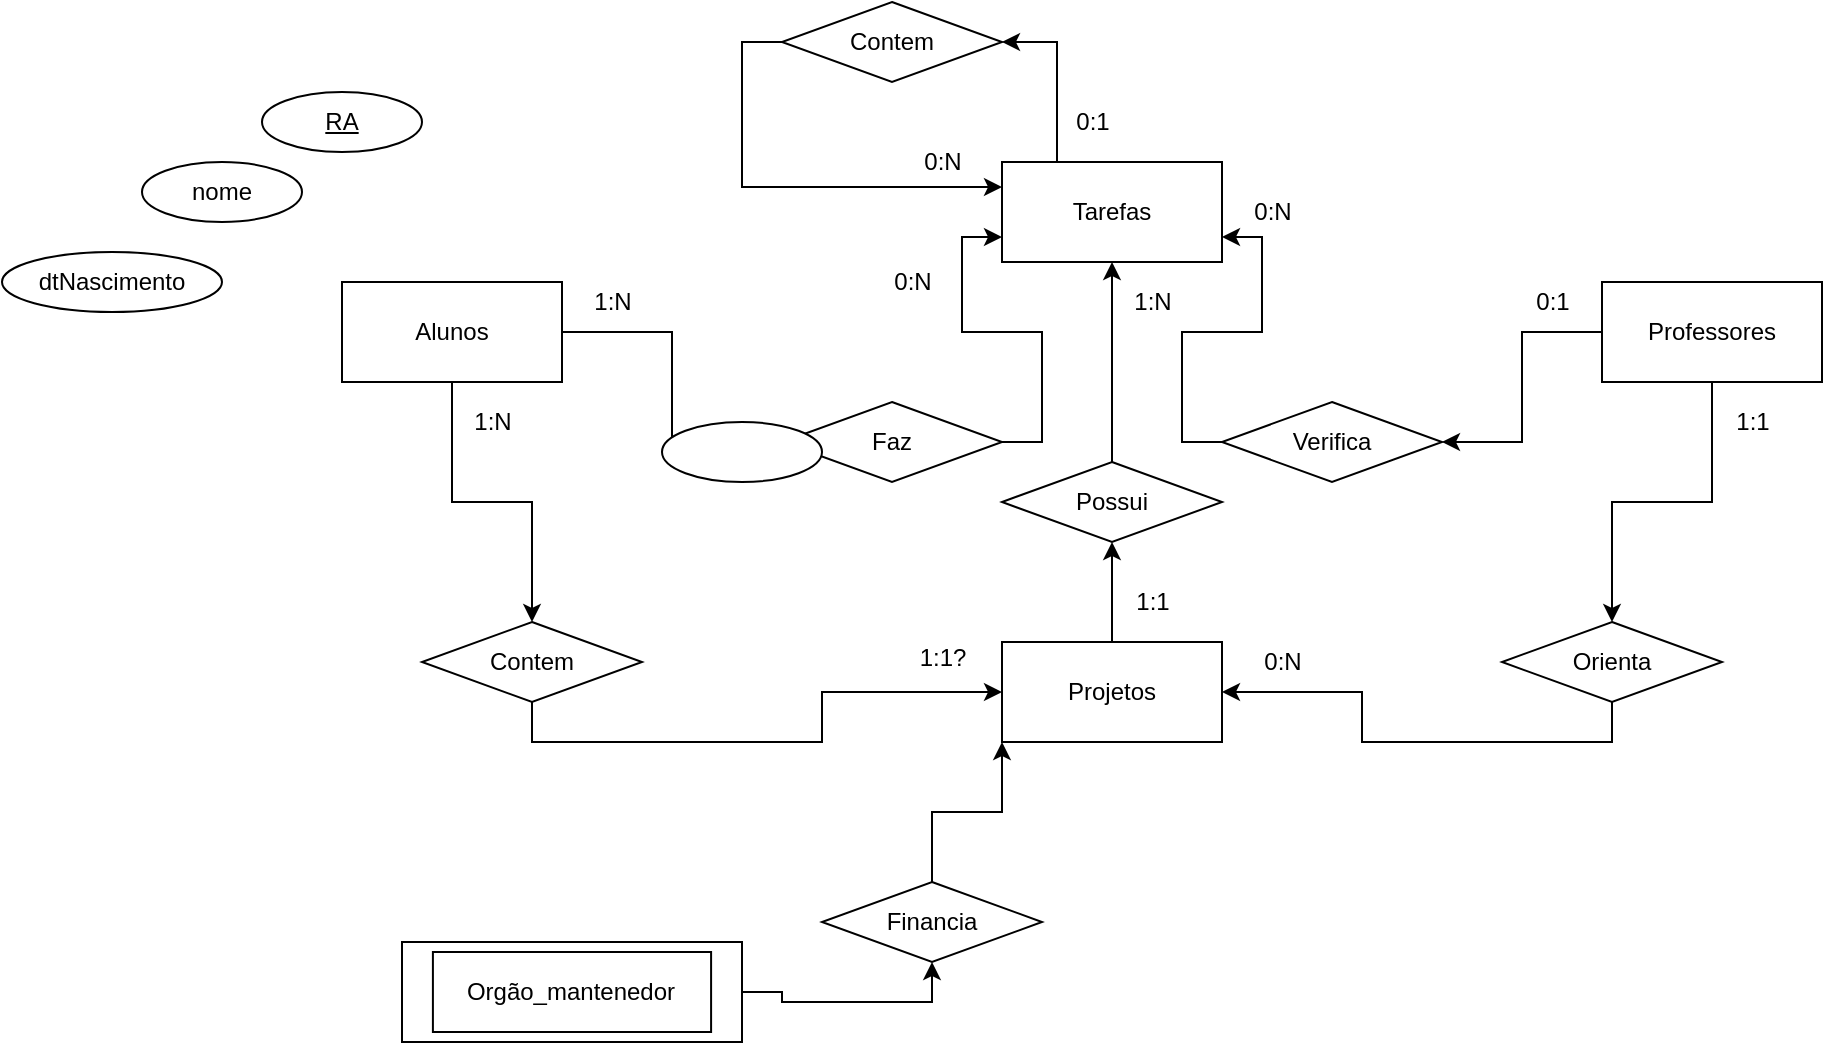 <mxfile version="12.9.2" type="github">
  <diagram id="1mysd53Gnd4nTqjyurCx" name="Page-1">
    <mxGraphModel dx="1718" dy="1592" grid="1" gridSize="10" guides="1" tooltips="1" connect="1" arrows="1" fold="1" page="1" pageScale="1" pageWidth="850" pageHeight="1100" math="0" shadow="0">
      <root>
        <mxCell id="0" />
        <mxCell id="1" parent="0" />
        <mxCell id="kd50eOP3ocVIhUrG3reN-30" style="edgeStyle=orthogonalEdgeStyle;rounded=0;orthogonalLoop=1;jettySize=auto;html=1;exitX=0.5;exitY=0;exitDx=0;exitDy=0;entryX=0.5;entryY=1;entryDx=0;entryDy=0;" parent="1" source="kd50eOP3ocVIhUrG3reN-1" target="kd50eOP3ocVIhUrG3reN-29" edge="1">
          <mxGeometry relative="1" as="geometry" />
        </mxCell>
        <mxCell id="kd50eOP3ocVIhUrG3reN-1" value="Projetos" style="rounded=0;whiteSpace=wrap;html=1;" parent="1" vertex="1">
          <mxGeometry x="410" y="300" width="110" height="50" as="geometry" />
        </mxCell>
        <mxCell id="kd50eOP3ocVIhUrG3reN-24" style="edgeStyle=orthogonalEdgeStyle;rounded=0;orthogonalLoop=1;jettySize=auto;html=1;exitX=0.5;exitY=1;exitDx=0;exitDy=0;entryX=0.5;entryY=0;entryDx=0;entryDy=0;" parent="1" source="kd50eOP3ocVIhUrG3reN-3" target="kd50eOP3ocVIhUrG3reN-23" edge="1">
          <mxGeometry relative="1" as="geometry">
            <mxPoint x="235" y="190" as="targetPoint" />
          </mxGeometry>
        </mxCell>
        <mxCell id="kd50eOP3ocVIhUrG3reN-42" style="edgeStyle=orthogonalEdgeStyle;rounded=0;orthogonalLoop=1;jettySize=auto;html=1;exitX=1;exitY=0.5;exitDx=0;exitDy=0;entryX=0;entryY=0.5;entryDx=0;entryDy=0;" parent="1" source="kd50eOP3ocVIhUrG3reN-3" target="kd50eOP3ocVIhUrG3reN-39" edge="1">
          <mxGeometry relative="1" as="geometry" />
        </mxCell>
        <mxCell id="kd50eOP3ocVIhUrG3reN-3" value="Alunos" style="rounded=0;whiteSpace=wrap;html=1;" parent="1" vertex="1">
          <mxGeometry x="80" y="120" width="110" height="50" as="geometry" />
        </mxCell>
        <mxCell id="kd50eOP3ocVIhUrG3reN-21" style="edgeStyle=orthogonalEdgeStyle;rounded=0;orthogonalLoop=1;jettySize=auto;html=1;exitX=0.5;exitY=1;exitDx=0;exitDy=0;entryX=0.5;entryY=0;entryDx=0;entryDy=0;" parent="1" source="kd50eOP3ocVIhUrG3reN-4" target="kd50eOP3ocVIhUrG3reN-20" edge="1">
          <mxGeometry relative="1" as="geometry">
            <mxPoint x="775" y="180" as="sourcePoint" />
          </mxGeometry>
        </mxCell>
        <mxCell id="kd50eOP3ocVIhUrG3reN-41" style="edgeStyle=orthogonalEdgeStyle;rounded=0;orthogonalLoop=1;jettySize=auto;html=1;exitX=0;exitY=0.5;exitDx=0;exitDy=0;entryX=1;entryY=0.5;entryDx=0;entryDy=0;" parent="1" source="kd50eOP3ocVIhUrG3reN-4" target="kd50eOP3ocVIhUrG3reN-40" edge="1">
          <mxGeometry relative="1" as="geometry" />
        </mxCell>
        <mxCell id="kd50eOP3ocVIhUrG3reN-4" value="Professores" style="rounded=0;whiteSpace=wrap;html=1;" parent="1" vertex="1">
          <mxGeometry x="710" y="120" width="110" height="50" as="geometry" />
        </mxCell>
        <mxCell id="kd50eOP3ocVIhUrG3reN-15" value="" style="group" parent="1" vertex="1" connectable="0">
          <mxGeometry x="410" y="60" width="110" height="50" as="geometry" />
        </mxCell>
        <mxCell id="kd50eOP3ocVIhUrG3reN-16" value="Tarefas" style="rounded=0;whiteSpace=wrap;html=1;" parent="kd50eOP3ocVIhUrG3reN-15" vertex="1">
          <mxGeometry width="110" height="50" as="geometry" />
        </mxCell>
        <mxCell id="kd50eOP3ocVIhUrG3reN-22" style="edgeStyle=orthogonalEdgeStyle;rounded=0;orthogonalLoop=1;jettySize=auto;html=1;exitX=0.5;exitY=1;exitDx=0;exitDy=0;entryX=1;entryY=0.5;entryDx=0;entryDy=0;" parent="1" source="kd50eOP3ocVIhUrG3reN-20" target="kd50eOP3ocVIhUrG3reN-1" edge="1">
          <mxGeometry relative="1" as="geometry" />
        </mxCell>
        <mxCell id="kd50eOP3ocVIhUrG3reN-20" value="Orienta" style="rhombus;whiteSpace=wrap;html=1;" parent="1" vertex="1">
          <mxGeometry x="660" y="290" width="110" height="40" as="geometry" />
        </mxCell>
        <mxCell id="kd50eOP3ocVIhUrG3reN-25" style="edgeStyle=orthogonalEdgeStyle;rounded=0;orthogonalLoop=1;jettySize=auto;html=1;exitX=0.5;exitY=1;exitDx=0;exitDy=0;entryX=0;entryY=0.5;entryDx=0;entryDy=0;" parent="1" source="kd50eOP3ocVIhUrG3reN-23" target="kd50eOP3ocVIhUrG3reN-1" edge="1">
          <mxGeometry relative="1" as="geometry" />
        </mxCell>
        <mxCell id="kd50eOP3ocVIhUrG3reN-23" value="Contem" style="rhombus;whiteSpace=wrap;html=1;" parent="1" vertex="1">
          <mxGeometry x="120" y="290" width="110" height="40" as="geometry" />
        </mxCell>
        <mxCell id="kd50eOP3ocVIhUrG3reN-31" style="edgeStyle=orthogonalEdgeStyle;rounded=0;orthogonalLoop=1;jettySize=auto;html=1;exitX=0.5;exitY=0;exitDx=0;exitDy=0;entryX=0.5;entryY=1;entryDx=0;entryDy=0;" parent="1" source="kd50eOP3ocVIhUrG3reN-29" target="kd50eOP3ocVIhUrG3reN-16" edge="1">
          <mxGeometry relative="1" as="geometry">
            <mxPoint x="465" y="130" as="targetPoint" />
          </mxGeometry>
        </mxCell>
        <mxCell id="kd50eOP3ocVIhUrG3reN-29" value="Possui" style="rhombus;whiteSpace=wrap;html=1;" parent="1" vertex="1">
          <mxGeometry x="410" y="210" width="110" height="40" as="geometry" />
        </mxCell>
        <mxCell id="kd50eOP3ocVIhUrG3reN-37" style="edgeStyle=orthogonalEdgeStyle;rounded=0;orthogonalLoop=1;jettySize=auto;html=1;exitX=0;exitY=0.5;exitDx=0;exitDy=0;entryX=0;entryY=0.25;entryDx=0;entryDy=0;" parent="1" source="kd50eOP3ocVIhUrG3reN-33" target="kd50eOP3ocVIhUrG3reN-16" edge="1">
          <mxGeometry relative="1" as="geometry" />
        </mxCell>
        <mxCell id="kd50eOP3ocVIhUrG3reN-33" value="Contem" style="rhombus;whiteSpace=wrap;html=1;" parent="1" vertex="1">
          <mxGeometry x="300" y="-20" width="110" height="40" as="geometry" />
        </mxCell>
        <mxCell id="kd50eOP3ocVIhUrG3reN-43" style="edgeStyle=orthogonalEdgeStyle;rounded=0;orthogonalLoop=1;jettySize=auto;html=1;exitX=1;exitY=0.5;exitDx=0;exitDy=0;entryX=0;entryY=0.75;entryDx=0;entryDy=0;" parent="1" source="kd50eOP3ocVIhUrG3reN-39" target="kd50eOP3ocVIhUrG3reN-16" edge="1">
          <mxGeometry relative="1" as="geometry">
            <mxPoint x="410" y="120" as="targetPoint" />
          </mxGeometry>
        </mxCell>
        <mxCell id="kd50eOP3ocVIhUrG3reN-39" value="Faz" style="rhombus;whiteSpace=wrap;html=1;" parent="1" vertex="1">
          <mxGeometry x="300" y="180" width="110" height="40" as="geometry" />
        </mxCell>
        <mxCell id="kd50eOP3ocVIhUrG3reN-44" style="edgeStyle=orthogonalEdgeStyle;rounded=0;orthogonalLoop=1;jettySize=auto;html=1;exitX=0;exitY=0.5;exitDx=0;exitDy=0;entryX=1;entryY=0.75;entryDx=0;entryDy=0;" parent="1" source="kd50eOP3ocVIhUrG3reN-40" target="kd50eOP3ocVIhUrG3reN-16" edge="1">
          <mxGeometry relative="1" as="geometry" />
        </mxCell>
        <mxCell id="kd50eOP3ocVIhUrG3reN-40" value="Verifica" style="rhombus;whiteSpace=wrap;html=1;" parent="1" vertex="1">
          <mxGeometry x="520" y="180" width="110" height="40" as="geometry" />
        </mxCell>
        <mxCell id="wgPbf9IUGAWArEAMorVR-1" value="0:N" style="text;html=1;align=center;verticalAlign=middle;resizable=0;points=[];autosize=1;" parent="1" vertex="1">
          <mxGeometry x="535" y="300" width="30" height="20" as="geometry" />
        </mxCell>
        <mxCell id="wgPbf9IUGAWArEAMorVR-2" value="1:1" style="text;html=1;align=center;verticalAlign=middle;resizable=0;points=[];autosize=1;" parent="1" vertex="1">
          <mxGeometry x="770" y="180" width="30" height="20" as="geometry" />
        </mxCell>
        <mxCell id="wgPbf9IUGAWArEAMorVR-6" value="1:N" style="text;html=1;align=center;verticalAlign=middle;resizable=0;points=[];autosize=1;" parent="1" vertex="1">
          <mxGeometry x="470" y="120" width="30" height="20" as="geometry" />
        </mxCell>
        <mxCell id="wgPbf9IUGAWArEAMorVR-8" value="1:1" style="text;html=1;align=center;verticalAlign=middle;resizable=0;points=[];autosize=1;" parent="1" vertex="1">
          <mxGeometry x="470" y="270" width="30" height="20" as="geometry" />
        </mxCell>
        <mxCell id="wgPbf9IUGAWArEAMorVR-9" value="0:N" style="text;html=1;align=center;verticalAlign=middle;resizable=0;points=[];autosize=1;" parent="1" vertex="1">
          <mxGeometry x="530" y="75" width="30" height="20" as="geometry" />
        </mxCell>
        <mxCell id="wgPbf9IUGAWArEAMorVR-10" value="0:1" style="text;html=1;align=center;verticalAlign=middle;resizable=0;points=[];autosize=1;" parent="1" vertex="1">
          <mxGeometry x="670" y="120" width="30" height="20" as="geometry" />
        </mxCell>
        <mxCell id="wgPbf9IUGAWArEAMorVR-15" value="1:N" style="text;html=1;align=center;verticalAlign=middle;resizable=0;points=[];autosize=1;" parent="1" vertex="1">
          <mxGeometry x="140" y="180" width="30" height="20" as="geometry" />
        </mxCell>
        <mxCell id="wgPbf9IUGAWArEAMorVR-16" value="1:1?" style="text;html=1;align=center;verticalAlign=middle;resizable=0;points=[];autosize=1;" parent="1" vertex="1">
          <mxGeometry x="360" y="298" width="40" height="20" as="geometry" />
        </mxCell>
        <mxCell id="wgPbf9IUGAWArEAMorVR-18" value="0:N" style="text;html=1;align=center;verticalAlign=middle;resizable=0;points=[];autosize=1;" parent="1" vertex="1">
          <mxGeometry x="350" y="110" width="30" height="20" as="geometry" />
        </mxCell>
        <mxCell id="wgPbf9IUGAWArEAMorVR-19" value="1:N" style="text;html=1;align=center;verticalAlign=middle;resizable=0;points=[];autosize=1;" parent="1" vertex="1">
          <mxGeometry x="200" y="120" width="30" height="20" as="geometry" />
        </mxCell>
        <mxCell id="wgPbf9IUGAWArEAMorVR-21" value="0:N" style="text;html=1;align=center;verticalAlign=middle;resizable=0;points=[];autosize=1;" parent="1" vertex="1">
          <mxGeometry x="365" y="50" width="30" height="20" as="geometry" />
        </mxCell>
        <mxCell id="wgPbf9IUGAWArEAMorVR-25" value="0:1" style="text;html=1;align=center;verticalAlign=middle;resizable=0;points=[];autosize=1;" parent="1" vertex="1">
          <mxGeometry x="440" y="30" width="30" height="20" as="geometry" />
        </mxCell>
        <mxCell id="wgPbf9IUGAWArEAMorVR-26" style="edgeStyle=orthogonalEdgeStyle;rounded=0;orthogonalLoop=1;jettySize=auto;html=1;exitX=0.25;exitY=0;exitDx=0;exitDy=0;entryX=1;entryY=0.5;entryDx=0;entryDy=0;" parent="1" source="kd50eOP3ocVIhUrG3reN-16" target="kd50eOP3ocVIhUrG3reN-33" edge="1">
          <mxGeometry relative="1" as="geometry" />
        </mxCell>
        <mxCell id="DxdNHosKMYR6QQF7nd6B-1" value="&lt;u&gt;RA&lt;/u&gt;" style="ellipse;whiteSpace=wrap;html=1;" vertex="1" parent="1">
          <mxGeometry x="40" y="25" width="80" height="30" as="geometry" />
        </mxCell>
        <mxCell id="DxdNHosKMYR6QQF7nd6B-2" value="" style="group" vertex="1" connectable="0" parent="1">
          <mxGeometry x="110" y="450" width="170" height="50" as="geometry" />
        </mxCell>
        <mxCell id="DxdNHosKMYR6QQF7nd6B-3" value="" style="rounded=0;whiteSpace=wrap;html=1;" vertex="1" parent="DxdNHosKMYR6QQF7nd6B-2">
          <mxGeometry width="170" height="50" as="geometry" />
        </mxCell>
        <mxCell id="DxdNHosKMYR6QQF7nd6B-4" value="&lt;div style=&quot;text-align: justify&quot;&gt;Orgão_mantenedor&lt;/div&gt;" style="rounded=0;whiteSpace=wrap;html=1;" vertex="1" parent="DxdNHosKMYR6QQF7nd6B-2">
          <mxGeometry x="15.455" y="5" width="139.091" height="40" as="geometry" />
        </mxCell>
        <mxCell id="DxdNHosKMYR6QQF7nd6B-7" style="edgeStyle=orthogonalEdgeStyle;rounded=0;orthogonalLoop=1;jettySize=auto;html=1;exitX=0.5;exitY=0;exitDx=0;exitDy=0;entryX=0;entryY=1;entryDx=0;entryDy=0;" edge="1" parent="1" source="DxdNHosKMYR6QQF7nd6B-5" target="kd50eOP3ocVIhUrG3reN-1">
          <mxGeometry relative="1" as="geometry">
            <mxPoint x="465" y="370" as="targetPoint" />
          </mxGeometry>
        </mxCell>
        <mxCell id="DxdNHosKMYR6QQF7nd6B-5" value="Financia" style="rhombus;whiteSpace=wrap;html=1;" vertex="1" parent="1">
          <mxGeometry x="320" y="420" width="110" height="40" as="geometry" />
        </mxCell>
        <mxCell id="DxdNHosKMYR6QQF7nd6B-6" style="edgeStyle=orthogonalEdgeStyle;rounded=0;orthogonalLoop=1;jettySize=auto;html=1;exitX=1;exitY=0.5;exitDx=0;exitDy=0;entryX=0.5;entryY=1;entryDx=0;entryDy=0;" edge="1" parent="1" source="DxdNHosKMYR6QQF7nd6B-3" target="DxdNHosKMYR6QQF7nd6B-5">
          <mxGeometry relative="1" as="geometry" />
        </mxCell>
        <mxCell id="DxdNHosKMYR6QQF7nd6B-8" value="" style="ellipse;whiteSpace=wrap;html=1;" vertex="1" parent="1">
          <mxGeometry x="240" y="190" width="80" height="30" as="geometry" />
        </mxCell>
        <mxCell id="DxdNHosKMYR6QQF7nd6B-9" value="nome" style="ellipse;whiteSpace=wrap;html=1;" vertex="1" parent="1">
          <mxGeometry x="-20" y="60" width="80" height="30" as="geometry" />
        </mxCell>
        <mxCell id="DxdNHosKMYR6QQF7nd6B-10" value="dtNascimento" style="ellipse;whiteSpace=wrap;html=1;" vertex="1" parent="1">
          <mxGeometry x="-90" y="105" width="110" height="30" as="geometry" />
        </mxCell>
      </root>
    </mxGraphModel>
  </diagram>
</mxfile>
